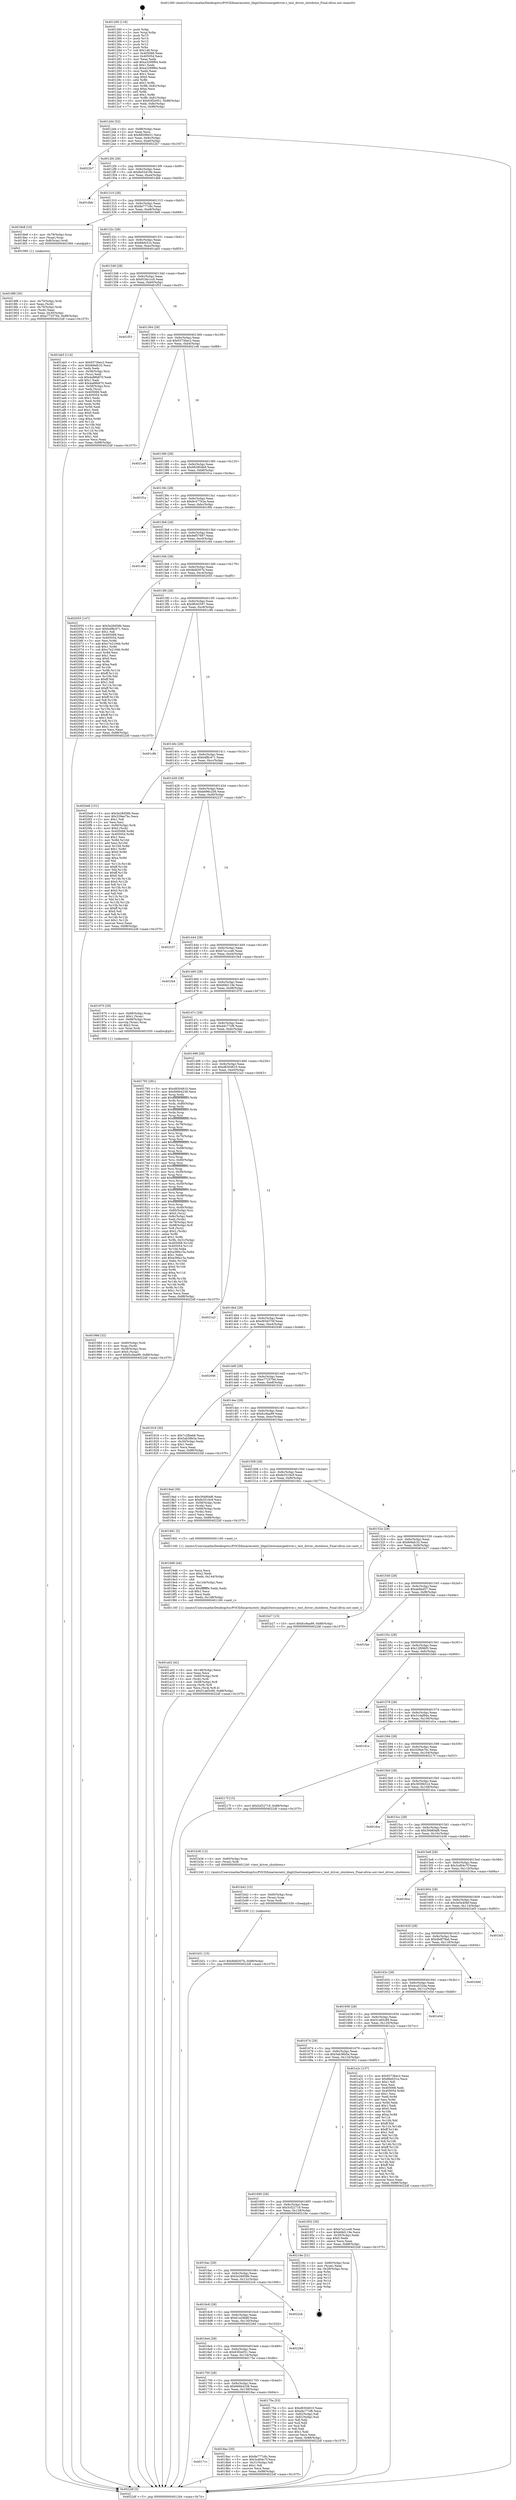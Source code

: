 digraph "0x401260" {
  label = "0x401260 (/mnt/c/Users/mathe/Desktop/tcc/POCII/binaries/extr_libgit2testsmergedriver.c_test_driver_shutdown_Final-ollvm.out::main(0))"
  labelloc = "t"
  node[shape=record]

  Entry [label="",width=0.3,height=0.3,shape=circle,fillcolor=black,style=filled]
  "0x4012d4" [label="{
     0x4012d4 [32]\l
     | [instrs]\l
     &nbsp;&nbsp;0x4012d4 \<+6\>: mov -0x88(%rbp),%eax\l
     &nbsp;&nbsp;0x4012da \<+2\>: mov %eax,%ecx\l
     &nbsp;&nbsp;0x4012dc \<+6\>: sub $0x88299d31,%ecx\l
     &nbsp;&nbsp;0x4012e2 \<+6\>: mov %eax,-0x9c(%rbp)\l
     &nbsp;&nbsp;0x4012e8 \<+6\>: mov %ecx,-0xa0(%rbp)\l
     &nbsp;&nbsp;0x4012ee \<+6\>: je 00000000004022b7 \<main+0x1057\>\l
  }"]
  "0x4022b7" [label="{
     0x4022b7\l
  }", style=dashed]
  "0x4012f4" [label="{
     0x4012f4 [28]\l
     | [instrs]\l
     &nbsp;&nbsp;0x4012f4 \<+5\>: jmp 00000000004012f9 \<main+0x99\>\l
     &nbsp;&nbsp;0x4012f9 \<+6\>: mov -0x9c(%rbp),%eax\l
     &nbsp;&nbsp;0x4012ff \<+5\>: sub $0x8e52d10b,%eax\l
     &nbsp;&nbsp;0x401304 \<+6\>: mov %eax,-0xa4(%rbp)\l
     &nbsp;&nbsp;0x40130a \<+6\>: je 0000000000401dbb \<main+0xb5b\>\l
  }"]
  Exit [label="",width=0.3,height=0.3,shape=circle,fillcolor=black,style=filled,peripheries=2]
  "0x401dbb" [label="{
     0x401dbb\l
  }", style=dashed]
  "0x401310" [label="{
     0x401310 [28]\l
     | [instrs]\l
     &nbsp;&nbsp;0x401310 \<+5\>: jmp 0000000000401315 \<main+0xb5\>\l
     &nbsp;&nbsp;0x401315 \<+6\>: mov -0x9c(%rbp),%eax\l
     &nbsp;&nbsp;0x40131b \<+5\>: sub $0x8e777c8c,%eax\l
     &nbsp;&nbsp;0x401320 \<+6\>: mov %eax,-0xa8(%rbp)\l
     &nbsp;&nbsp;0x401326 \<+6\>: je 00000000004018e8 \<main+0x688\>\l
  }"]
  "0x401b51" [label="{
     0x401b51 [15]\l
     | [instrs]\l
     &nbsp;&nbsp;0x401b51 \<+10\>: movl $0x9efd307b,-0x88(%rbp)\l
     &nbsp;&nbsp;0x401b5b \<+5\>: jmp 00000000004022df \<main+0x107f\>\l
  }"]
  "0x4018e8" [label="{
     0x4018e8 [16]\l
     | [instrs]\l
     &nbsp;&nbsp;0x4018e8 \<+4\>: mov -0x78(%rbp),%rax\l
     &nbsp;&nbsp;0x4018ec \<+3\>: mov (%rax),%rax\l
     &nbsp;&nbsp;0x4018ef \<+4\>: mov 0x8(%rax),%rdi\l
     &nbsp;&nbsp;0x4018f3 \<+5\>: call 0000000000401060 \<atoi@plt\>\l
     | [calls]\l
     &nbsp;&nbsp;0x401060 \{1\} (unknown)\l
  }"]
  "0x40132c" [label="{
     0x40132c [28]\l
     | [instrs]\l
     &nbsp;&nbsp;0x40132c \<+5\>: jmp 0000000000401331 \<main+0xd1\>\l
     &nbsp;&nbsp;0x401331 \<+6\>: mov -0x9c(%rbp),%eax\l
     &nbsp;&nbsp;0x401337 \<+5\>: sub $0x8fefc51e,%eax\l
     &nbsp;&nbsp;0x40133c \<+6\>: mov %eax,-0xac(%rbp)\l
     &nbsp;&nbsp;0x401342 \<+6\>: je 0000000000401ab5 \<main+0x855\>\l
  }"]
  "0x401b42" [label="{
     0x401b42 [15]\l
     | [instrs]\l
     &nbsp;&nbsp;0x401b42 \<+4\>: mov -0x60(%rbp),%rax\l
     &nbsp;&nbsp;0x401b46 \<+3\>: mov (%rax),%rax\l
     &nbsp;&nbsp;0x401b49 \<+3\>: mov %rax,%rdi\l
     &nbsp;&nbsp;0x401b4c \<+5\>: call 0000000000401030 \<free@plt\>\l
     | [calls]\l
     &nbsp;&nbsp;0x401030 \{1\} (unknown)\l
  }"]
  "0x401ab5" [label="{
     0x401ab5 [114]\l
     | [instrs]\l
     &nbsp;&nbsp;0x401ab5 \<+5\>: mov $0x9373bec2,%eax\l
     &nbsp;&nbsp;0x401aba \<+5\>: mov $0xfe9afc32,%ecx\l
     &nbsp;&nbsp;0x401abf \<+2\>: xor %edx,%edx\l
     &nbsp;&nbsp;0x401ac1 \<+4\>: mov -0x58(%rbp),%rsi\l
     &nbsp;&nbsp;0x401ac5 \<+2\>: mov (%rsi),%edi\l
     &nbsp;&nbsp;0x401ac7 \<+6\>: sub $0x4a88b870,%edi\l
     &nbsp;&nbsp;0x401acd \<+3\>: add $0x1,%edi\l
     &nbsp;&nbsp;0x401ad0 \<+6\>: add $0x4a88b870,%edi\l
     &nbsp;&nbsp;0x401ad6 \<+4\>: mov -0x58(%rbp),%rsi\l
     &nbsp;&nbsp;0x401ada \<+2\>: mov %edi,(%rsi)\l
     &nbsp;&nbsp;0x401adc \<+7\>: mov 0x405068,%edi\l
     &nbsp;&nbsp;0x401ae3 \<+8\>: mov 0x405054,%r8d\l
     &nbsp;&nbsp;0x401aeb \<+3\>: sub $0x1,%edx\l
     &nbsp;&nbsp;0x401aee \<+3\>: mov %edi,%r9d\l
     &nbsp;&nbsp;0x401af1 \<+3\>: add %edx,%r9d\l
     &nbsp;&nbsp;0x401af4 \<+4\>: imul %r9d,%edi\l
     &nbsp;&nbsp;0x401af8 \<+3\>: and $0x1,%edi\l
     &nbsp;&nbsp;0x401afb \<+3\>: cmp $0x0,%edi\l
     &nbsp;&nbsp;0x401afe \<+4\>: sete %r10b\l
     &nbsp;&nbsp;0x401b02 \<+4\>: cmp $0xa,%r8d\l
     &nbsp;&nbsp;0x401b06 \<+4\>: setl %r11b\l
     &nbsp;&nbsp;0x401b0a \<+3\>: mov %r10b,%bl\l
     &nbsp;&nbsp;0x401b0d \<+3\>: and %r11b,%bl\l
     &nbsp;&nbsp;0x401b10 \<+3\>: xor %r11b,%r10b\l
     &nbsp;&nbsp;0x401b13 \<+3\>: or %r10b,%bl\l
     &nbsp;&nbsp;0x401b16 \<+3\>: test $0x1,%bl\l
     &nbsp;&nbsp;0x401b19 \<+3\>: cmovne %ecx,%eax\l
     &nbsp;&nbsp;0x401b1c \<+6\>: mov %eax,-0x88(%rbp)\l
     &nbsp;&nbsp;0x401b22 \<+5\>: jmp 00000000004022df \<main+0x107f\>\l
  }"]
  "0x401348" [label="{
     0x401348 [28]\l
     | [instrs]\l
     &nbsp;&nbsp;0x401348 \<+5\>: jmp 000000000040134d \<main+0xed\>\l
     &nbsp;&nbsp;0x40134d \<+6\>: mov -0x9c(%rbp),%eax\l
     &nbsp;&nbsp;0x401353 \<+5\>: sub $0x91bb1cc0,%eax\l
     &nbsp;&nbsp;0x401358 \<+6\>: mov %eax,-0xb0(%rbp)\l
     &nbsp;&nbsp;0x40135e \<+6\>: je 0000000000401f53 \<main+0xcf3\>\l
  }"]
  "0x401a02" [label="{
     0x401a02 [42]\l
     | [instrs]\l
     &nbsp;&nbsp;0x401a02 \<+6\>: mov -0x148(%rbp),%ecx\l
     &nbsp;&nbsp;0x401a08 \<+3\>: imul %eax,%ecx\l
     &nbsp;&nbsp;0x401a0b \<+4\>: mov -0x60(%rbp),%rdi\l
     &nbsp;&nbsp;0x401a0f \<+3\>: mov (%rdi),%rdi\l
     &nbsp;&nbsp;0x401a12 \<+4\>: mov -0x58(%rbp),%r8\l
     &nbsp;&nbsp;0x401a16 \<+3\>: movslq (%r8),%r8\l
     &nbsp;&nbsp;0x401a19 \<+4\>: mov %ecx,(%rdi,%r8,4)\l
     &nbsp;&nbsp;0x401a1d \<+10\>: movl $0x51a65c89,-0x88(%rbp)\l
     &nbsp;&nbsp;0x401a27 \<+5\>: jmp 00000000004022df \<main+0x107f\>\l
  }"]
  "0x401f53" [label="{
     0x401f53\l
  }", style=dashed]
  "0x401364" [label="{
     0x401364 [28]\l
     | [instrs]\l
     &nbsp;&nbsp;0x401364 \<+5\>: jmp 0000000000401369 \<main+0x109\>\l
     &nbsp;&nbsp;0x401369 \<+6\>: mov -0x9c(%rbp),%eax\l
     &nbsp;&nbsp;0x40136f \<+5\>: sub $0x9373bec2,%eax\l
     &nbsp;&nbsp;0x401374 \<+6\>: mov %eax,-0xb4(%rbp)\l
     &nbsp;&nbsp;0x40137a \<+6\>: je 00000000004021e8 \<main+0xf88\>\l
  }"]
  "0x4019d6" [label="{
     0x4019d6 [44]\l
     | [instrs]\l
     &nbsp;&nbsp;0x4019d6 \<+2\>: xor %ecx,%ecx\l
     &nbsp;&nbsp;0x4019d8 \<+5\>: mov $0x2,%edx\l
     &nbsp;&nbsp;0x4019dd \<+6\>: mov %edx,-0x144(%rbp)\l
     &nbsp;&nbsp;0x4019e3 \<+1\>: cltd\l
     &nbsp;&nbsp;0x4019e4 \<+6\>: mov -0x144(%rbp),%esi\l
     &nbsp;&nbsp;0x4019ea \<+2\>: idiv %esi\l
     &nbsp;&nbsp;0x4019ec \<+6\>: imul $0xfffffffe,%edx,%edx\l
     &nbsp;&nbsp;0x4019f2 \<+3\>: sub $0x1,%ecx\l
     &nbsp;&nbsp;0x4019f5 \<+2\>: sub %ecx,%edx\l
     &nbsp;&nbsp;0x4019f7 \<+6\>: mov %edx,-0x148(%rbp)\l
     &nbsp;&nbsp;0x4019fd \<+5\>: call 0000000000401160 \<next_i\>\l
     | [calls]\l
     &nbsp;&nbsp;0x401160 \{1\} (/mnt/c/Users/mathe/Desktop/tcc/POCII/binaries/extr_libgit2testsmergedriver.c_test_driver_shutdown_Final-ollvm.out::next_i)\l
  }"]
  "0x4021e8" [label="{
     0x4021e8\l
  }", style=dashed]
  "0x401380" [label="{
     0x401380 [28]\l
     | [instrs]\l
     &nbsp;&nbsp;0x401380 \<+5\>: jmp 0000000000401385 \<main+0x125\>\l
     &nbsp;&nbsp;0x401385 \<+6\>: mov -0x9c(%rbp),%eax\l
     &nbsp;&nbsp;0x40138b \<+5\>: sub $0x962904b9,%eax\l
     &nbsp;&nbsp;0x401390 \<+6\>: mov %eax,-0xb8(%rbp)\l
     &nbsp;&nbsp;0x401396 \<+6\>: je 0000000000401f1a \<main+0xcba\>\l
  }"]
  "0x40198d" [label="{
     0x40198d [32]\l
     | [instrs]\l
     &nbsp;&nbsp;0x40198d \<+4\>: mov -0x60(%rbp),%rdi\l
     &nbsp;&nbsp;0x401991 \<+3\>: mov %rax,(%rdi)\l
     &nbsp;&nbsp;0x401994 \<+4\>: mov -0x58(%rbp),%rax\l
     &nbsp;&nbsp;0x401998 \<+6\>: movl $0x0,(%rax)\l
     &nbsp;&nbsp;0x40199e \<+10\>: movl $0xfcc9aa99,-0x88(%rbp)\l
     &nbsp;&nbsp;0x4019a8 \<+5\>: jmp 00000000004022df \<main+0x107f\>\l
  }"]
  "0x401f1a" [label="{
     0x401f1a\l
  }", style=dashed]
  "0x40139c" [label="{
     0x40139c [28]\l
     | [instrs]\l
     &nbsp;&nbsp;0x40139c \<+5\>: jmp 00000000004013a1 \<main+0x141\>\l
     &nbsp;&nbsp;0x4013a1 \<+6\>: mov -0x9c(%rbp),%eax\l
     &nbsp;&nbsp;0x4013a7 \<+5\>: sub $0x9c477b3a,%eax\l
     &nbsp;&nbsp;0x4013ac \<+6\>: mov %eax,-0xbc(%rbp)\l
     &nbsp;&nbsp;0x4013b2 \<+6\>: je 0000000000401f0b \<main+0xcab\>\l
  }"]
  "0x4018f8" [label="{
     0x4018f8 [30]\l
     | [instrs]\l
     &nbsp;&nbsp;0x4018f8 \<+4\>: mov -0x70(%rbp),%rdi\l
     &nbsp;&nbsp;0x4018fc \<+2\>: mov %eax,(%rdi)\l
     &nbsp;&nbsp;0x4018fe \<+4\>: mov -0x70(%rbp),%rdi\l
     &nbsp;&nbsp;0x401902 \<+2\>: mov (%rdi),%eax\l
     &nbsp;&nbsp;0x401904 \<+3\>: mov %eax,-0x30(%rbp)\l
     &nbsp;&nbsp;0x401907 \<+10\>: movl $0xe7725794,-0x88(%rbp)\l
     &nbsp;&nbsp;0x401911 \<+5\>: jmp 00000000004022df \<main+0x107f\>\l
  }"]
  "0x401f0b" [label="{
     0x401f0b\l
  }", style=dashed]
  "0x4013b8" [label="{
     0x4013b8 [28]\l
     | [instrs]\l
     &nbsp;&nbsp;0x4013b8 \<+5\>: jmp 00000000004013bd \<main+0x15d\>\l
     &nbsp;&nbsp;0x4013bd \<+6\>: mov -0x9c(%rbp),%eax\l
     &nbsp;&nbsp;0x4013c3 \<+5\>: sub $0x9ef57687,%eax\l
     &nbsp;&nbsp;0x4013c8 \<+6\>: mov %eax,-0xc0(%rbp)\l
     &nbsp;&nbsp;0x4013ce \<+6\>: je 0000000000401c6d \<main+0xa0d\>\l
  }"]
  "0x40171c" [label="{
     0x40171c\l
  }", style=dashed]
  "0x401c6d" [label="{
     0x401c6d\l
  }", style=dashed]
  "0x4013d4" [label="{
     0x4013d4 [28]\l
     | [instrs]\l
     &nbsp;&nbsp;0x4013d4 \<+5\>: jmp 00000000004013d9 \<main+0x179\>\l
     &nbsp;&nbsp;0x4013d9 \<+6\>: mov -0x9c(%rbp),%eax\l
     &nbsp;&nbsp;0x4013df \<+5\>: sub $0x9efd307b,%eax\l
     &nbsp;&nbsp;0x4013e4 \<+6\>: mov %eax,-0xc4(%rbp)\l
     &nbsp;&nbsp;0x4013ea \<+6\>: je 0000000000402055 \<main+0xdf5\>\l
  }"]
  "0x4018ac" [label="{
     0x4018ac [30]\l
     | [instrs]\l
     &nbsp;&nbsp;0x4018ac \<+5\>: mov $0x8e777c8c,%eax\l
     &nbsp;&nbsp;0x4018b1 \<+5\>: mov $0x3cd04c7f,%ecx\l
     &nbsp;&nbsp;0x4018b6 \<+3\>: mov -0x31(%rbp),%dl\l
     &nbsp;&nbsp;0x4018b9 \<+3\>: test $0x1,%dl\l
     &nbsp;&nbsp;0x4018bc \<+3\>: cmovne %ecx,%eax\l
     &nbsp;&nbsp;0x4018bf \<+6\>: mov %eax,-0x88(%rbp)\l
     &nbsp;&nbsp;0x4018c5 \<+5\>: jmp 00000000004022df \<main+0x107f\>\l
  }"]
  "0x402055" [label="{
     0x402055 [147]\l
     | [instrs]\l
     &nbsp;&nbsp;0x402055 \<+5\>: mov $0x5e28d58b,%eax\l
     &nbsp;&nbsp;0x40205a \<+5\>: mov $0xb4f8c471,%ecx\l
     &nbsp;&nbsp;0x40205f \<+2\>: mov $0x1,%dl\l
     &nbsp;&nbsp;0x402061 \<+7\>: mov 0x405068,%esi\l
     &nbsp;&nbsp;0x402068 \<+7\>: mov 0x405054,%edi\l
     &nbsp;&nbsp;0x40206f \<+3\>: mov %esi,%r8d\l
     &nbsp;&nbsp;0x402072 \<+7\>: add $0xc7e2194b,%r8d\l
     &nbsp;&nbsp;0x402079 \<+4\>: sub $0x1,%r8d\l
     &nbsp;&nbsp;0x40207d \<+7\>: sub $0xc7e2194b,%r8d\l
     &nbsp;&nbsp;0x402084 \<+4\>: imul %r8d,%esi\l
     &nbsp;&nbsp;0x402088 \<+3\>: and $0x1,%esi\l
     &nbsp;&nbsp;0x40208b \<+3\>: cmp $0x0,%esi\l
     &nbsp;&nbsp;0x40208e \<+4\>: sete %r9b\l
     &nbsp;&nbsp;0x402092 \<+3\>: cmp $0xa,%edi\l
     &nbsp;&nbsp;0x402095 \<+4\>: setl %r10b\l
     &nbsp;&nbsp;0x402099 \<+3\>: mov %r9b,%r11b\l
     &nbsp;&nbsp;0x40209c \<+4\>: xor $0xff,%r11b\l
     &nbsp;&nbsp;0x4020a0 \<+3\>: mov %r10b,%bl\l
     &nbsp;&nbsp;0x4020a3 \<+3\>: xor $0xff,%bl\l
     &nbsp;&nbsp;0x4020a6 \<+3\>: xor $0x1,%dl\l
     &nbsp;&nbsp;0x4020a9 \<+3\>: mov %r11b,%r14b\l
     &nbsp;&nbsp;0x4020ac \<+4\>: and $0xff,%r14b\l
     &nbsp;&nbsp;0x4020b0 \<+3\>: and %dl,%r9b\l
     &nbsp;&nbsp;0x4020b3 \<+3\>: mov %bl,%r15b\l
     &nbsp;&nbsp;0x4020b6 \<+4\>: and $0xff,%r15b\l
     &nbsp;&nbsp;0x4020ba \<+3\>: and %dl,%r10b\l
     &nbsp;&nbsp;0x4020bd \<+3\>: or %r9b,%r14b\l
     &nbsp;&nbsp;0x4020c0 \<+3\>: or %r10b,%r15b\l
     &nbsp;&nbsp;0x4020c3 \<+3\>: xor %r15b,%r14b\l
     &nbsp;&nbsp;0x4020c6 \<+3\>: or %bl,%r11b\l
     &nbsp;&nbsp;0x4020c9 \<+4\>: xor $0xff,%r11b\l
     &nbsp;&nbsp;0x4020cd \<+3\>: or $0x1,%dl\l
     &nbsp;&nbsp;0x4020d0 \<+3\>: and %dl,%r11b\l
     &nbsp;&nbsp;0x4020d3 \<+3\>: or %r11b,%r14b\l
     &nbsp;&nbsp;0x4020d6 \<+4\>: test $0x1,%r14b\l
     &nbsp;&nbsp;0x4020da \<+3\>: cmovne %ecx,%eax\l
     &nbsp;&nbsp;0x4020dd \<+6\>: mov %eax,-0x88(%rbp)\l
     &nbsp;&nbsp;0x4020e3 \<+5\>: jmp 00000000004022df \<main+0x107f\>\l
  }"]
  "0x4013f0" [label="{
     0x4013f0 [28]\l
     | [instrs]\l
     &nbsp;&nbsp;0x4013f0 \<+5\>: jmp 00000000004013f5 \<main+0x195\>\l
     &nbsp;&nbsp;0x4013f5 \<+6\>: mov -0x9c(%rbp),%eax\l
     &nbsp;&nbsp;0x4013fb \<+5\>: sub $0x9fc62597,%eax\l
     &nbsp;&nbsp;0x401400 \<+6\>: mov %eax,-0xc8(%rbp)\l
     &nbsp;&nbsp;0x401406 \<+6\>: je 0000000000401c8b \<main+0xa2b\>\l
  }"]
  "0x401260" [label="{
     0x401260 [116]\l
     | [instrs]\l
     &nbsp;&nbsp;0x401260 \<+1\>: push %rbp\l
     &nbsp;&nbsp;0x401261 \<+3\>: mov %rsp,%rbp\l
     &nbsp;&nbsp;0x401264 \<+2\>: push %r15\l
     &nbsp;&nbsp;0x401266 \<+2\>: push %r14\l
     &nbsp;&nbsp;0x401268 \<+2\>: push %r13\l
     &nbsp;&nbsp;0x40126a \<+2\>: push %r12\l
     &nbsp;&nbsp;0x40126c \<+1\>: push %rbx\l
     &nbsp;&nbsp;0x40126d \<+7\>: sub $0x148,%rsp\l
     &nbsp;&nbsp;0x401274 \<+7\>: mov 0x405068,%eax\l
     &nbsp;&nbsp;0x40127b \<+7\>: mov 0x405054,%ecx\l
     &nbsp;&nbsp;0x401282 \<+2\>: mov %eax,%edx\l
     &nbsp;&nbsp;0x401284 \<+6\>: add $0xa3299f64,%edx\l
     &nbsp;&nbsp;0x40128a \<+3\>: sub $0x1,%edx\l
     &nbsp;&nbsp;0x40128d \<+6\>: sub $0xa3299f64,%edx\l
     &nbsp;&nbsp;0x401293 \<+3\>: imul %edx,%eax\l
     &nbsp;&nbsp;0x401296 \<+3\>: and $0x1,%eax\l
     &nbsp;&nbsp;0x401299 \<+3\>: cmp $0x0,%eax\l
     &nbsp;&nbsp;0x40129c \<+4\>: sete %r8b\l
     &nbsp;&nbsp;0x4012a0 \<+4\>: and $0x1,%r8b\l
     &nbsp;&nbsp;0x4012a4 \<+7\>: mov %r8b,-0x82(%rbp)\l
     &nbsp;&nbsp;0x4012ab \<+3\>: cmp $0xa,%ecx\l
     &nbsp;&nbsp;0x4012ae \<+4\>: setl %r8b\l
     &nbsp;&nbsp;0x4012b2 \<+4\>: and $0x1,%r8b\l
     &nbsp;&nbsp;0x4012b6 \<+7\>: mov %r8b,-0x81(%rbp)\l
     &nbsp;&nbsp;0x4012bd \<+10\>: movl $0x63f2e051,-0x88(%rbp)\l
     &nbsp;&nbsp;0x4012c7 \<+6\>: mov %edi,-0x8c(%rbp)\l
     &nbsp;&nbsp;0x4012cd \<+7\>: mov %rsi,-0x98(%rbp)\l
  }"]
  "0x401c8b" [label="{
     0x401c8b\l
  }", style=dashed]
  "0x40140c" [label="{
     0x40140c [28]\l
     | [instrs]\l
     &nbsp;&nbsp;0x40140c \<+5\>: jmp 0000000000401411 \<main+0x1b1\>\l
     &nbsp;&nbsp;0x401411 \<+6\>: mov -0x9c(%rbp),%eax\l
     &nbsp;&nbsp;0x401417 \<+5\>: sub $0xb4f8c471,%eax\l
     &nbsp;&nbsp;0x40141c \<+6\>: mov %eax,-0xcc(%rbp)\l
     &nbsp;&nbsp;0x401422 \<+6\>: je 00000000004020e8 \<main+0xe88\>\l
  }"]
  "0x4022df" [label="{
     0x4022df [5]\l
     | [instrs]\l
     &nbsp;&nbsp;0x4022df \<+5\>: jmp 00000000004012d4 \<main+0x74\>\l
  }"]
  "0x4020e8" [label="{
     0x4020e8 [151]\l
     | [instrs]\l
     &nbsp;&nbsp;0x4020e8 \<+5\>: mov $0x5e28d58b,%eax\l
     &nbsp;&nbsp;0x4020ed \<+5\>: mov $0x329ee7bc,%ecx\l
     &nbsp;&nbsp;0x4020f2 \<+2\>: mov $0x1,%dl\l
     &nbsp;&nbsp;0x4020f4 \<+2\>: xor %esi,%esi\l
     &nbsp;&nbsp;0x4020f6 \<+4\>: mov -0x80(%rbp),%rdi\l
     &nbsp;&nbsp;0x4020fa \<+6\>: movl $0x0,(%rdi)\l
     &nbsp;&nbsp;0x402100 \<+8\>: mov 0x405068,%r8d\l
     &nbsp;&nbsp;0x402108 \<+8\>: mov 0x405054,%r9d\l
     &nbsp;&nbsp;0x402110 \<+3\>: sub $0x1,%esi\l
     &nbsp;&nbsp;0x402113 \<+3\>: mov %r8d,%r10d\l
     &nbsp;&nbsp;0x402116 \<+3\>: add %esi,%r10d\l
     &nbsp;&nbsp;0x402119 \<+4\>: imul %r10d,%r8d\l
     &nbsp;&nbsp;0x40211d \<+4\>: and $0x1,%r8d\l
     &nbsp;&nbsp;0x402121 \<+4\>: cmp $0x0,%r8d\l
     &nbsp;&nbsp;0x402125 \<+4\>: sete %r11b\l
     &nbsp;&nbsp;0x402129 \<+4\>: cmp $0xa,%r9d\l
     &nbsp;&nbsp;0x40212d \<+3\>: setl %bl\l
     &nbsp;&nbsp;0x402130 \<+3\>: mov %r11b,%r14b\l
     &nbsp;&nbsp;0x402133 \<+4\>: xor $0xff,%r14b\l
     &nbsp;&nbsp;0x402137 \<+3\>: mov %bl,%r15b\l
     &nbsp;&nbsp;0x40213a \<+4\>: xor $0xff,%r15b\l
     &nbsp;&nbsp;0x40213e \<+3\>: xor $0x0,%dl\l
     &nbsp;&nbsp;0x402141 \<+3\>: mov %r14b,%r12b\l
     &nbsp;&nbsp;0x402144 \<+4\>: and $0x0,%r12b\l
     &nbsp;&nbsp;0x402148 \<+3\>: and %dl,%r11b\l
     &nbsp;&nbsp;0x40214b \<+3\>: mov %r15b,%r13b\l
     &nbsp;&nbsp;0x40214e \<+4\>: and $0x0,%r13b\l
     &nbsp;&nbsp;0x402152 \<+2\>: and %dl,%bl\l
     &nbsp;&nbsp;0x402154 \<+3\>: or %r11b,%r12b\l
     &nbsp;&nbsp;0x402157 \<+3\>: or %bl,%r13b\l
     &nbsp;&nbsp;0x40215a \<+3\>: xor %r13b,%r12b\l
     &nbsp;&nbsp;0x40215d \<+3\>: or %r15b,%r14b\l
     &nbsp;&nbsp;0x402160 \<+4\>: xor $0xff,%r14b\l
     &nbsp;&nbsp;0x402164 \<+3\>: or $0x0,%dl\l
     &nbsp;&nbsp;0x402167 \<+3\>: and %dl,%r14b\l
     &nbsp;&nbsp;0x40216a \<+3\>: or %r14b,%r12b\l
     &nbsp;&nbsp;0x40216d \<+4\>: test $0x1,%r12b\l
     &nbsp;&nbsp;0x402171 \<+3\>: cmovne %ecx,%eax\l
     &nbsp;&nbsp;0x402174 \<+6\>: mov %eax,-0x88(%rbp)\l
     &nbsp;&nbsp;0x40217a \<+5\>: jmp 00000000004022df \<main+0x107f\>\l
  }"]
  "0x401428" [label="{
     0x401428 [28]\l
     | [instrs]\l
     &nbsp;&nbsp;0x401428 \<+5\>: jmp 000000000040142d \<main+0x1cd\>\l
     &nbsp;&nbsp;0x40142d \<+6\>: mov -0x9c(%rbp),%eax\l
     &nbsp;&nbsp;0x401433 \<+5\>: sub $0xb696c256,%eax\l
     &nbsp;&nbsp;0x401438 \<+6\>: mov %eax,-0xd0(%rbp)\l
     &nbsp;&nbsp;0x40143e \<+6\>: je 0000000000402237 \<main+0xfd7\>\l
  }"]
  "0x401700" [label="{
     0x401700 [28]\l
     | [instrs]\l
     &nbsp;&nbsp;0x401700 \<+5\>: jmp 0000000000401705 \<main+0x4a5\>\l
     &nbsp;&nbsp;0x401705 \<+6\>: mov -0x9c(%rbp),%eax\l
     &nbsp;&nbsp;0x40170b \<+5\>: sub $0x666b4238,%eax\l
     &nbsp;&nbsp;0x401710 \<+6\>: mov %eax,-0x138(%rbp)\l
     &nbsp;&nbsp;0x401716 \<+6\>: je 00000000004018ac \<main+0x64c\>\l
  }"]
  "0x402237" [label="{
     0x402237\l
  }", style=dashed]
  "0x401444" [label="{
     0x401444 [28]\l
     | [instrs]\l
     &nbsp;&nbsp;0x401444 \<+5\>: jmp 0000000000401449 \<main+0x1e9\>\l
     &nbsp;&nbsp;0x401449 \<+6\>: mov -0x9c(%rbp),%eax\l
     &nbsp;&nbsp;0x40144f \<+5\>: sub $0xb7a1cce6,%eax\l
     &nbsp;&nbsp;0x401454 \<+6\>: mov %eax,-0xd4(%rbp)\l
     &nbsp;&nbsp;0x40145a \<+6\>: je 0000000000401f44 \<main+0xce4\>\l
  }"]
  "0x40175e" [label="{
     0x40175e [53]\l
     | [instrs]\l
     &nbsp;&nbsp;0x40175e \<+5\>: mov $0xd8304810,%eax\l
     &nbsp;&nbsp;0x401763 \<+5\>: mov $0xd4c77cf6,%ecx\l
     &nbsp;&nbsp;0x401768 \<+6\>: mov -0x82(%rbp),%dl\l
     &nbsp;&nbsp;0x40176e \<+7\>: mov -0x81(%rbp),%sil\l
     &nbsp;&nbsp;0x401775 \<+3\>: mov %dl,%dil\l
     &nbsp;&nbsp;0x401778 \<+3\>: and %sil,%dil\l
     &nbsp;&nbsp;0x40177b \<+3\>: xor %sil,%dl\l
     &nbsp;&nbsp;0x40177e \<+3\>: or %dl,%dil\l
     &nbsp;&nbsp;0x401781 \<+4\>: test $0x1,%dil\l
     &nbsp;&nbsp;0x401785 \<+3\>: cmovne %ecx,%eax\l
     &nbsp;&nbsp;0x401788 \<+6\>: mov %eax,-0x88(%rbp)\l
     &nbsp;&nbsp;0x40178e \<+5\>: jmp 00000000004022df \<main+0x107f\>\l
  }"]
  "0x401f44" [label="{
     0x401f44\l
  }", style=dashed]
  "0x401460" [label="{
     0x401460 [28]\l
     | [instrs]\l
     &nbsp;&nbsp;0x401460 \<+5\>: jmp 0000000000401465 \<main+0x205\>\l
     &nbsp;&nbsp;0x401465 \<+6\>: mov -0x9c(%rbp),%eax\l
     &nbsp;&nbsp;0x40146b \<+5\>: sub $0xbfdd119e,%eax\l
     &nbsp;&nbsp;0x401470 \<+6\>: mov %eax,-0xd8(%rbp)\l
     &nbsp;&nbsp;0x401476 \<+6\>: je 0000000000401970 \<main+0x710\>\l
  }"]
  "0x4016e4" [label="{
     0x4016e4 [28]\l
     | [instrs]\l
     &nbsp;&nbsp;0x4016e4 \<+5\>: jmp 00000000004016e9 \<main+0x489\>\l
     &nbsp;&nbsp;0x4016e9 \<+6\>: mov -0x9c(%rbp),%eax\l
     &nbsp;&nbsp;0x4016ef \<+5\>: sub $0x63f2e051,%eax\l
     &nbsp;&nbsp;0x4016f4 \<+6\>: mov %eax,-0x134(%rbp)\l
     &nbsp;&nbsp;0x4016fa \<+6\>: je 000000000040175e \<main+0x4fe\>\l
  }"]
  "0x401970" [label="{
     0x401970 [29]\l
     | [instrs]\l
     &nbsp;&nbsp;0x401970 \<+4\>: mov -0x68(%rbp),%rax\l
     &nbsp;&nbsp;0x401974 \<+6\>: movl $0x1,(%rax)\l
     &nbsp;&nbsp;0x40197a \<+4\>: mov -0x68(%rbp),%rax\l
     &nbsp;&nbsp;0x40197e \<+3\>: movslq (%rax),%rax\l
     &nbsp;&nbsp;0x401981 \<+4\>: shl $0x2,%rax\l
     &nbsp;&nbsp;0x401985 \<+3\>: mov %rax,%rdi\l
     &nbsp;&nbsp;0x401988 \<+5\>: call 0000000000401050 \<malloc@plt\>\l
     | [calls]\l
     &nbsp;&nbsp;0x401050 \{1\} (unknown)\l
  }"]
  "0x40147c" [label="{
     0x40147c [28]\l
     | [instrs]\l
     &nbsp;&nbsp;0x40147c \<+5\>: jmp 0000000000401481 \<main+0x221\>\l
     &nbsp;&nbsp;0x401481 \<+6\>: mov -0x9c(%rbp),%eax\l
     &nbsp;&nbsp;0x401487 \<+5\>: sub $0xd4c77cf6,%eax\l
     &nbsp;&nbsp;0x40148c \<+6\>: mov %eax,-0xdc(%rbp)\l
     &nbsp;&nbsp;0x401492 \<+6\>: je 0000000000401793 \<main+0x533\>\l
  }"]
  "0x40228d" [label="{
     0x40228d\l
  }", style=dashed]
  "0x401793" [label="{
     0x401793 [281]\l
     | [instrs]\l
     &nbsp;&nbsp;0x401793 \<+5\>: mov $0xd8304810,%eax\l
     &nbsp;&nbsp;0x401798 \<+5\>: mov $0x666b4238,%ecx\l
     &nbsp;&nbsp;0x40179d \<+3\>: mov %rsp,%rdx\l
     &nbsp;&nbsp;0x4017a0 \<+4\>: add $0xfffffffffffffff0,%rdx\l
     &nbsp;&nbsp;0x4017a4 \<+3\>: mov %rdx,%rsp\l
     &nbsp;&nbsp;0x4017a7 \<+4\>: mov %rdx,-0x80(%rbp)\l
     &nbsp;&nbsp;0x4017ab \<+3\>: mov %rsp,%rdx\l
     &nbsp;&nbsp;0x4017ae \<+4\>: add $0xfffffffffffffff0,%rdx\l
     &nbsp;&nbsp;0x4017b2 \<+3\>: mov %rdx,%rsp\l
     &nbsp;&nbsp;0x4017b5 \<+3\>: mov %rsp,%rsi\l
     &nbsp;&nbsp;0x4017b8 \<+4\>: add $0xfffffffffffffff0,%rsi\l
     &nbsp;&nbsp;0x4017bc \<+3\>: mov %rsi,%rsp\l
     &nbsp;&nbsp;0x4017bf \<+4\>: mov %rsi,-0x78(%rbp)\l
     &nbsp;&nbsp;0x4017c3 \<+3\>: mov %rsp,%rsi\l
     &nbsp;&nbsp;0x4017c6 \<+4\>: add $0xfffffffffffffff0,%rsi\l
     &nbsp;&nbsp;0x4017ca \<+3\>: mov %rsi,%rsp\l
     &nbsp;&nbsp;0x4017cd \<+4\>: mov %rsi,-0x70(%rbp)\l
     &nbsp;&nbsp;0x4017d1 \<+3\>: mov %rsp,%rsi\l
     &nbsp;&nbsp;0x4017d4 \<+4\>: add $0xfffffffffffffff0,%rsi\l
     &nbsp;&nbsp;0x4017d8 \<+3\>: mov %rsi,%rsp\l
     &nbsp;&nbsp;0x4017db \<+4\>: mov %rsi,-0x68(%rbp)\l
     &nbsp;&nbsp;0x4017df \<+3\>: mov %rsp,%rsi\l
     &nbsp;&nbsp;0x4017e2 \<+4\>: add $0xfffffffffffffff0,%rsi\l
     &nbsp;&nbsp;0x4017e6 \<+3\>: mov %rsi,%rsp\l
     &nbsp;&nbsp;0x4017e9 \<+4\>: mov %rsi,-0x60(%rbp)\l
     &nbsp;&nbsp;0x4017ed \<+3\>: mov %rsp,%rsi\l
     &nbsp;&nbsp;0x4017f0 \<+4\>: add $0xfffffffffffffff0,%rsi\l
     &nbsp;&nbsp;0x4017f4 \<+3\>: mov %rsi,%rsp\l
     &nbsp;&nbsp;0x4017f7 \<+4\>: mov %rsi,-0x58(%rbp)\l
     &nbsp;&nbsp;0x4017fb \<+3\>: mov %rsp,%rsi\l
     &nbsp;&nbsp;0x4017fe \<+4\>: add $0xfffffffffffffff0,%rsi\l
     &nbsp;&nbsp;0x401802 \<+3\>: mov %rsi,%rsp\l
     &nbsp;&nbsp;0x401805 \<+4\>: mov %rsi,-0x50(%rbp)\l
     &nbsp;&nbsp;0x401809 \<+3\>: mov %rsp,%rsi\l
     &nbsp;&nbsp;0x40180c \<+4\>: add $0xfffffffffffffff0,%rsi\l
     &nbsp;&nbsp;0x401810 \<+3\>: mov %rsi,%rsp\l
     &nbsp;&nbsp;0x401813 \<+4\>: mov %rsi,-0x48(%rbp)\l
     &nbsp;&nbsp;0x401817 \<+3\>: mov %rsp,%rsi\l
     &nbsp;&nbsp;0x40181a \<+4\>: add $0xfffffffffffffff0,%rsi\l
     &nbsp;&nbsp;0x40181e \<+3\>: mov %rsi,%rsp\l
     &nbsp;&nbsp;0x401821 \<+4\>: mov %rsi,-0x40(%rbp)\l
     &nbsp;&nbsp;0x401825 \<+4\>: mov -0x80(%rbp),%rsi\l
     &nbsp;&nbsp;0x401829 \<+6\>: movl $0x0,(%rsi)\l
     &nbsp;&nbsp;0x40182f \<+6\>: mov -0x8c(%rbp),%edi\l
     &nbsp;&nbsp;0x401835 \<+2\>: mov %edi,(%rdx)\l
     &nbsp;&nbsp;0x401837 \<+4\>: mov -0x78(%rbp),%rsi\l
     &nbsp;&nbsp;0x40183b \<+7\>: mov -0x98(%rbp),%r8\l
     &nbsp;&nbsp;0x401842 \<+3\>: mov %r8,(%rsi)\l
     &nbsp;&nbsp;0x401845 \<+3\>: cmpl $0x2,(%rdx)\l
     &nbsp;&nbsp;0x401848 \<+4\>: setne %r9b\l
     &nbsp;&nbsp;0x40184c \<+4\>: and $0x1,%r9b\l
     &nbsp;&nbsp;0x401850 \<+4\>: mov %r9b,-0x31(%rbp)\l
     &nbsp;&nbsp;0x401854 \<+8\>: mov 0x405068,%r10d\l
     &nbsp;&nbsp;0x40185c \<+8\>: mov 0x405054,%r11d\l
     &nbsp;&nbsp;0x401864 \<+3\>: mov %r10d,%ebx\l
     &nbsp;&nbsp;0x401867 \<+6\>: sub $0xa36fa15a,%ebx\l
     &nbsp;&nbsp;0x40186d \<+3\>: sub $0x1,%ebx\l
     &nbsp;&nbsp;0x401870 \<+6\>: add $0xa36fa15a,%ebx\l
     &nbsp;&nbsp;0x401876 \<+4\>: imul %ebx,%r10d\l
     &nbsp;&nbsp;0x40187a \<+4\>: and $0x1,%r10d\l
     &nbsp;&nbsp;0x40187e \<+4\>: cmp $0x0,%r10d\l
     &nbsp;&nbsp;0x401882 \<+4\>: sete %r9b\l
     &nbsp;&nbsp;0x401886 \<+4\>: cmp $0xa,%r11d\l
     &nbsp;&nbsp;0x40188a \<+4\>: setl %r14b\l
     &nbsp;&nbsp;0x40188e \<+3\>: mov %r9b,%r15b\l
     &nbsp;&nbsp;0x401891 \<+3\>: and %r14b,%r15b\l
     &nbsp;&nbsp;0x401894 \<+3\>: xor %r14b,%r9b\l
     &nbsp;&nbsp;0x401897 \<+3\>: or %r9b,%r15b\l
     &nbsp;&nbsp;0x40189a \<+4\>: test $0x1,%r15b\l
     &nbsp;&nbsp;0x40189e \<+3\>: cmovne %ecx,%eax\l
     &nbsp;&nbsp;0x4018a1 \<+6\>: mov %eax,-0x88(%rbp)\l
     &nbsp;&nbsp;0x4018a7 \<+5\>: jmp 00000000004022df \<main+0x107f\>\l
  }"]
  "0x401498" [label="{
     0x401498 [28]\l
     | [instrs]\l
     &nbsp;&nbsp;0x401498 \<+5\>: jmp 000000000040149d \<main+0x23d\>\l
     &nbsp;&nbsp;0x40149d \<+6\>: mov -0x9c(%rbp),%eax\l
     &nbsp;&nbsp;0x4014a3 \<+5\>: sub $0xd8304810,%eax\l
     &nbsp;&nbsp;0x4014a8 \<+6\>: mov %eax,-0xe0(%rbp)\l
     &nbsp;&nbsp;0x4014ae \<+6\>: je 00000000004021a3 \<main+0xf43\>\l
  }"]
  "0x4016c8" [label="{
     0x4016c8 [28]\l
     | [instrs]\l
     &nbsp;&nbsp;0x4016c8 \<+5\>: jmp 00000000004016cd \<main+0x46d\>\l
     &nbsp;&nbsp;0x4016cd \<+6\>: mov -0x9c(%rbp),%eax\l
     &nbsp;&nbsp;0x4016d3 \<+5\>: sub $0x61a26b8f,%eax\l
     &nbsp;&nbsp;0x4016d8 \<+6\>: mov %eax,-0x130(%rbp)\l
     &nbsp;&nbsp;0x4016de \<+6\>: je 000000000040228d \<main+0x102d\>\l
  }"]
  "0x4021a3" [label="{
     0x4021a3\l
  }", style=dashed]
  "0x4014b4" [label="{
     0x4014b4 [28]\l
     | [instrs]\l
     &nbsp;&nbsp;0x4014b4 \<+5\>: jmp 00000000004014b9 \<main+0x259\>\l
     &nbsp;&nbsp;0x4014b9 \<+6\>: mov -0x9c(%rbp),%eax\l
     &nbsp;&nbsp;0x4014bf \<+5\>: sub $0xd93d370f,%eax\l
     &nbsp;&nbsp;0x4014c4 \<+6\>: mov %eax,-0xe4(%rbp)\l
     &nbsp;&nbsp;0x4014ca \<+6\>: je 0000000000402046 \<main+0xde6\>\l
  }"]
  "0x4022cb" [label="{
     0x4022cb\l
  }", style=dashed]
  "0x402046" [label="{
     0x402046\l
  }", style=dashed]
  "0x4014d0" [label="{
     0x4014d0 [28]\l
     | [instrs]\l
     &nbsp;&nbsp;0x4014d0 \<+5\>: jmp 00000000004014d5 \<main+0x275\>\l
     &nbsp;&nbsp;0x4014d5 \<+6\>: mov -0x9c(%rbp),%eax\l
     &nbsp;&nbsp;0x4014db \<+5\>: sub $0xe7725794,%eax\l
     &nbsp;&nbsp;0x4014e0 \<+6\>: mov %eax,-0xe8(%rbp)\l
     &nbsp;&nbsp;0x4014e6 \<+6\>: je 0000000000401916 \<main+0x6b6\>\l
  }"]
  "0x4016ac" [label="{
     0x4016ac [28]\l
     | [instrs]\l
     &nbsp;&nbsp;0x4016ac \<+5\>: jmp 00000000004016b1 \<main+0x451\>\l
     &nbsp;&nbsp;0x4016b1 \<+6\>: mov -0x9c(%rbp),%eax\l
     &nbsp;&nbsp;0x4016b7 \<+5\>: sub $0x5e28d58b,%eax\l
     &nbsp;&nbsp;0x4016bc \<+6\>: mov %eax,-0x12c(%rbp)\l
     &nbsp;&nbsp;0x4016c2 \<+6\>: je 00000000004022cb \<main+0x106b\>\l
  }"]
  "0x401916" [label="{
     0x401916 [30]\l
     | [instrs]\l
     &nbsp;&nbsp;0x401916 \<+5\>: mov $0x7c2fbeb6,%eax\l
     &nbsp;&nbsp;0x40191b \<+5\>: mov $0x5ab38b5a,%ecx\l
     &nbsp;&nbsp;0x401920 \<+3\>: mov -0x30(%rbp),%edx\l
     &nbsp;&nbsp;0x401923 \<+3\>: cmp $0x1,%edx\l
     &nbsp;&nbsp;0x401926 \<+3\>: cmovl %ecx,%eax\l
     &nbsp;&nbsp;0x401929 \<+6\>: mov %eax,-0x88(%rbp)\l
     &nbsp;&nbsp;0x40192f \<+5\>: jmp 00000000004022df \<main+0x107f\>\l
  }"]
  "0x4014ec" [label="{
     0x4014ec [28]\l
     | [instrs]\l
     &nbsp;&nbsp;0x4014ec \<+5\>: jmp 00000000004014f1 \<main+0x291\>\l
     &nbsp;&nbsp;0x4014f1 \<+6\>: mov -0x9c(%rbp),%eax\l
     &nbsp;&nbsp;0x4014f7 \<+5\>: sub $0xfcc9aa99,%eax\l
     &nbsp;&nbsp;0x4014fc \<+6\>: mov %eax,-0xec(%rbp)\l
     &nbsp;&nbsp;0x401502 \<+6\>: je 00000000004019ad \<main+0x74d\>\l
  }"]
  "0x40218e" [label="{
     0x40218e [21]\l
     | [instrs]\l
     &nbsp;&nbsp;0x40218e \<+4\>: mov -0x80(%rbp),%rax\l
     &nbsp;&nbsp;0x402192 \<+2\>: mov (%rax),%eax\l
     &nbsp;&nbsp;0x402194 \<+4\>: lea -0x28(%rbp),%rsp\l
     &nbsp;&nbsp;0x402198 \<+1\>: pop %rbx\l
     &nbsp;&nbsp;0x402199 \<+2\>: pop %r12\l
     &nbsp;&nbsp;0x40219b \<+2\>: pop %r13\l
     &nbsp;&nbsp;0x40219d \<+2\>: pop %r14\l
     &nbsp;&nbsp;0x40219f \<+2\>: pop %r15\l
     &nbsp;&nbsp;0x4021a1 \<+1\>: pop %rbp\l
     &nbsp;&nbsp;0x4021a2 \<+1\>: ret\l
  }"]
  "0x4019ad" [label="{
     0x4019ad [36]\l
     | [instrs]\l
     &nbsp;&nbsp;0x4019ad \<+5\>: mov $0x39480af6,%eax\l
     &nbsp;&nbsp;0x4019b2 \<+5\>: mov $0xfe3519c9,%ecx\l
     &nbsp;&nbsp;0x4019b7 \<+4\>: mov -0x58(%rbp),%rdx\l
     &nbsp;&nbsp;0x4019bb \<+2\>: mov (%rdx),%esi\l
     &nbsp;&nbsp;0x4019bd \<+4\>: mov -0x68(%rbp),%rdx\l
     &nbsp;&nbsp;0x4019c1 \<+2\>: cmp (%rdx),%esi\l
     &nbsp;&nbsp;0x4019c3 \<+3\>: cmovl %ecx,%eax\l
     &nbsp;&nbsp;0x4019c6 \<+6\>: mov %eax,-0x88(%rbp)\l
     &nbsp;&nbsp;0x4019cc \<+5\>: jmp 00000000004022df \<main+0x107f\>\l
  }"]
  "0x401508" [label="{
     0x401508 [28]\l
     | [instrs]\l
     &nbsp;&nbsp;0x401508 \<+5\>: jmp 000000000040150d \<main+0x2ad\>\l
     &nbsp;&nbsp;0x40150d \<+6\>: mov -0x9c(%rbp),%eax\l
     &nbsp;&nbsp;0x401513 \<+5\>: sub $0xfe3519c9,%eax\l
     &nbsp;&nbsp;0x401518 \<+6\>: mov %eax,-0xf0(%rbp)\l
     &nbsp;&nbsp;0x40151e \<+6\>: je 00000000004019d1 \<main+0x771\>\l
  }"]
  "0x401690" [label="{
     0x401690 [28]\l
     | [instrs]\l
     &nbsp;&nbsp;0x401690 \<+5\>: jmp 0000000000401695 \<main+0x435\>\l
     &nbsp;&nbsp;0x401695 \<+6\>: mov -0x9c(%rbp),%eax\l
     &nbsp;&nbsp;0x40169b \<+5\>: sub $0x5cf22719,%eax\l
     &nbsp;&nbsp;0x4016a0 \<+6\>: mov %eax,-0x128(%rbp)\l
     &nbsp;&nbsp;0x4016a6 \<+6\>: je 000000000040218e \<main+0xf2e\>\l
  }"]
  "0x4019d1" [label="{
     0x4019d1 [5]\l
     | [instrs]\l
     &nbsp;&nbsp;0x4019d1 \<+5\>: call 0000000000401160 \<next_i\>\l
     | [calls]\l
     &nbsp;&nbsp;0x401160 \{1\} (/mnt/c/Users/mathe/Desktop/tcc/POCII/binaries/extr_libgit2testsmergedriver.c_test_driver_shutdown_Final-ollvm.out::next_i)\l
  }"]
  "0x401524" [label="{
     0x401524 [28]\l
     | [instrs]\l
     &nbsp;&nbsp;0x401524 \<+5\>: jmp 0000000000401529 \<main+0x2c9\>\l
     &nbsp;&nbsp;0x401529 \<+6\>: mov -0x9c(%rbp),%eax\l
     &nbsp;&nbsp;0x40152f \<+5\>: sub $0xfe9afc32,%eax\l
     &nbsp;&nbsp;0x401534 \<+6\>: mov %eax,-0xf4(%rbp)\l
     &nbsp;&nbsp;0x40153a \<+6\>: je 0000000000401b27 \<main+0x8c7\>\l
  }"]
  "0x401952" [label="{
     0x401952 [30]\l
     | [instrs]\l
     &nbsp;&nbsp;0x401952 \<+5\>: mov $0xb7a1cce6,%eax\l
     &nbsp;&nbsp;0x401957 \<+5\>: mov $0xbfdd119e,%ecx\l
     &nbsp;&nbsp;0x40195c \<+3\>: mov -0x30(%rbp),%edx\l
     &nbsp;&nbsp;0x40195f \<+3\>: cmp $0x0,%edx\l
     &nbsp;&nbsp;0x401962 \<+3\>: cmove %ecx,%eax\l
     &nbsp;&nbsp;0x401965 \<+6\>: mov %eax,-0x88(%rbp)\l
     &nbsp;&nbsp;0x40196b \<+5\>: jmp 00000000004022df \<main+0x107f\>\l
  }"]
  "0x401b27" [label="{
     0x401b27 [15]\l
     | [instrs]\l
     &nbsp;&nbsp;0x401b27 \<+10\>: movl $0xfcc9aa99,-0x88(%rbp)\l
     &nbsp;&nbsp;0x401b31 \<+5\>: jmp 00000000004022df \<main+0x107f\>\l
  }"]
  "0x401540" [label="{
     0x401540 [28]\l
     | [instrs]\l
     &nbsp;&nbsp;0x401540 \<+5\>: jmp 0000000000401545 \<main+0x2e5\>\l
     &nbsp;&nbsp;0x401545 \<+6\>: mov -0x9c(%rbp),%eax\l
     &nbsp;&nbsp;0x40154b \<+5\>: sub $0xab8ed57,%eax\l
     &nbsp;&nbsp;0x401550 \<+6\>: mov %eax,-0xf8(%rbp)\l
     &nbsp;&nbsp;0x401556 \<+6\>: je 0000000000401fae \<main+0xd4e\>\l
  }"]
  "0x401674" [label="{
     0x401674 [28]\l
     | [instrs]\l
     &nbsp;&nbsp;0x401674 \<+5\>: jmp 0000000000401679 \<main+0x419\>\l
     &nbsp;&nbsp;0x401679 \<+6\>: mov -0x9c(%rbp),%eax\l
     &nbsp;&nbsp;0x40167f \<+5\>: sub $0x5ab38b5a,%eax\l
     &nbsp;&nbsp;0x401684 \<+6\>: mov %eax,-0x124(%rbp)\l
     &nbsp;&nbsp;0x40168a \<+6\>: je 0000000000401952 \<main+0x6f2\>\l
  }"]
  "0x401fae" [label="{
     0x401fae\l
  }", style=dashed]
  "0x40155c" [label="{
     0x40155c [28]\l
     | [instrs]\l
     &nbsp;&nbsp;0x40155c \<+5\>: jmp 0000000000401561 \<main+0x301\>\l
     &nbsp;&nbsp;0x401561 \<+6\>: mov -0x9c(%rbp),%eax\l
     &nbsp;&nbsp;0x401567 \<+5\>: sub $0x12f096f3,%eax\l
     &nbsp;&nbsp;0x40156c \<+6\>: mov %eax,-0xfc(%rbp)\l
     &nbsp;&nbsp;0x401572 \<+6\>: je 0000000000401b60 \<main+0x900\>\l
  }"]
  "0x401a2c" [label="{
     0x401a2c [137]\l
     | [instrs]\l
     &nbsp;&nbsp;0x401a2c \<+5\>: mov $0x9373bec2,%eax\l
     &nbsp;&nbsp;0x401a31 \<+5\>: mov $0x8fefc51e,%ecx\l
     &nbsp;&nbsp;0x401a36 \<+2\>: mov $0x1,%dl\l
     &nbsp;&nbsp;0x401a38 \<+2\>: xor %esi,%esi\l
     &nbsp;&nbsp;0x401a3a \<+7\>: mov 0x405068,%edi\l
     &nbsp;&nbsp;0x401a41 \<+8\>: mov 0x405054,%r8d\l
     &nbsp;&nbsp;0x401a49 \<+3\>: sub $0x1,%esi\l
     &nbsp;&nbsp;0x401a4c \<+3\>: mov %edi,%r9d\l
     &nbsp;&nbsp;0x401a4f \<+3\>: add %esi,%r9d\l
     &nbsp;&nbsp;0x401a52 \<+4\>: imul %r9d,%edi\l
     &nbsp;&nbsp;0x401a56 \<+3\>: and $0x1,%edi\l
     &nbsp;&nbsp;0x401a59 \<+3\>: cmp $0x0,%edi\l
     &nbsp;&nbsp;0x401a5c \<+4\>: sete %r10b\l
     &nbsp;&nbsp;0x401a60 \<+4\>: cmp $0xa,%r8d\l
     &nbsp;&nbsp;0x401a64 \<+4\>: setl %r11b\l
     &nbsp;&nbsp;0x401a68 \<+3\>: mov %r10b,%bl\l
     &nbsp;&nbsp;0x401a6b \<+3\>: xor $0xff,%bl\l
     &nbsp;&nbsp;0x401a6e \<+3\>: mov %r11b,%r14b\l
     &nbsp;&nbsp;0x401a71 \<+4\>: xor $0xff,%r14b\l
     &nbsp;&nbsp;0x401a75 \<+3\>: xor $0x1,%dl\l
     &nbsp;&nbsp;0x401a78 \<+3\>: mov %bl,%r15b\l
     &nbsp;&nbsp;0x401a7b \<+4\>: and $0xff,%r15b\l
     &nbsp;&nbsp;0x401a7f \<+3\>: and %dl,%r10b\l
     &nbsp;&nbsp;0x401a82 \<+3\>: mov %r14b,%r12b\l
     &nbsp;&nbsp;0x401a85 \<+4\>: and $0xff,%r12b\l
     &nbsp;&nbsp;0x401a89 \<+3\>: and %dl,%r11b\l
     &nbsp;&nbsp;0x401a8c \<+3\>: or %r10b,%r15b\l
     &nbsp;&nbsp;0x401a8f \<+3\>: or %r11b,%r12b\l
     &nbsp;&nbsp;0x401a92 \<+3\>: xor %r12b,%r15b\l
     &nbsp;&nbsp;0x401a95 \<+3\>: or %r14b,%bl\l
     &nbsp;&nbsp;0x401a98 \<+3\>: xor $0xff,%bl\l
     &nbsp;&nbsp;0x401a9b \<+3\>: or $0x1,%dl\l
     &nbsp;&nbsp;0x401a9e \<+2\>: and %dl,%bl\l
     &nbsp;&nbsp;0x401aa0 \<+3\>: or %bl,%r15b\l
     &nbsp;&nbsp;0x401aa3 \<+4\>: test $0x1,%r15b\l
     &nbsp;&nbsp;0x401aa7 \<+3\>: cmovne %ecx,%eax\l
     &nbsp;&nbsp;0x401aaa \<+6\>: mov %eax,-0x88(%rbp)\l
     &nbsp;&nbsp;0x401ab0 \<+5\>: jmp 00000000004022df \<main+0x107f\>\l
  }"]
  "0x401b60" [label="{
     0x401b60\l
  }", style=dashed]
  "0x401578" [label="{
     0x401578 [28]\l
     | [instrs]\l
     &nbsp;&nbsp;0x401578 \<+5\>: jmp 000000000040157d \<main+0x31d\>\l
     &nbsp;&nbsp;0x40157d \<+6\>: mov -0x9c(%rbp),%eax\l
     &nbsp;&nbsp;0x401583 \<+5\>: sub $0x31daf94e,%eax\l
     &nbsp;&nbsp;0x401588 \<+6\>: mov %eax,-0x100(%rbp)\l
     &nbsp;&nbsp;0x40158e \<+6\>: je 0000000000401d1e \<main+0xabe\>\l
  }"]
  "0x401658" [label="{
     0x401658 [28]\l
     | [instrs]\l
     &nbsp;&nbsp;0x401658 \<+5\>: jmp 000000000040165d \<main+0x3fd\>\l
     &nbsp;&nbsp;0x40165d \<+6\>: mov -0x9c(%rbp),%eax\l
     &nbsp;&nbsp;0x401663 \<+5\>: sub $0x51a65c89,%eax\l
     &nbsp;&nbsp;0x401668 \<+6\>: mov %eax,-0x120(%rbp)\l
     &nbsp;&nbsp;0x40166e \<+6\>: je 0000000000401a2c \<main+0x7cc\>\l
  }"]
  "0x401d1e" [label="{
     0x401d1e\l
  }", style=dashed]
  "0x401594" [label="{
     0x401594 [28]\l
     | [instrs]\l
     &nbsp;&nbsp;0x401594 \<+5\>: jmp 0000000000401599 \<main+0x339\>\l
     &nbsp;&nbsp;0x401599 \<+6\>: mov -0x9c(%rbp),%eax\l
     &nbsp;&nbsp;0x40159f \<+5\>: sub $0x329ee7bc,%eax\l
     &nbsp;&nbsp;0x4015a4 \<+6\>: mov %eax,-0x104(%rbp)\l
     &nbsp;&nbsp;0x4015aa \<+6\>: je 000000000040217f \<main+0xf1f\>\l
  }"]
  "0x401e5d" [label="{
     0x401e5d\l
  }", style=dashed]
  "0x40217f" [label="{
     0x40217f [15]\l
     | [instrs]\l
     &nbsp;&nbsp;0x40217f \<+10\>: movl $0x5cf22719,-0x88(%rbp)\l
     &nbsp;&nbsp;0x402189 \<+5\>: jmp 00000000004022df \<main+0x107f\>\l
  }"]
  "0x4015b0" [label="{
     0x4015b0 [28]\l
     | [instrs]\l
     &nbsp;&nbsp;0x4015b0 \<+5\>: jmp 00000000004015b5 \<main+0x355\>\l
     &nbsp;&nbsp;0x4015b5 \<+6\>: mov -0x9c(%rbp),%eax\l
     &nbsp;&nbsp;0x4015bb \<+5\>: sub $0x3659b51d,%eax\l
     &nbsp;&nbsp;0x4015c0 \<+6\>: mov %eax,-0x108(%rbp)\l
     &nbsp;&nbsp;0x4015c6 \<+6\>: je 0000000000401dca \<main+0xb6a\>\l
  }"]
  "0x40163c" [label="{
     0x40163c [28]\l
     | [instrs]\l
     &nbsp;&nbsp;0x40163c \<+5\>: jmp 0000000000401641 \<main+0x3e1\>\l
     &nbsp;&nbsp;0x401641 \<+6\>: mov -0x9c(%rbp),%eax\l
     &nbsp;&nbsp;0x401647 \<+5\>: sub $0x4ca532da,%eax\l
     &nbsp;&nbsp;0x40164c \<+6\>: mov %eax,-0x11c(%rbp)\l
     &nbsp;&nbsp;0x401652 \<+6\>: je 0000000000401e5d \<main+0xbfd\>\l
  }"]
  "0x401dca" [label="{
     0x401dca\l
  }", style=dashed]
  "0x4015cc" [label="{
     0x4015cc [28]\l
     | [instrs]\l
     &nbsp;&nbsp;0x4015cc \<+5\>: jmp 00000000004015d1 \<main+0x371\>\l
     &nbsp;&nbsp;0x4015d1 \<+6\>: mov -0x9c(%rbp),%eax\l
     &nbsp;&nbsp;0x4015d7 \<+5\>: sub $0x39480af6,%eax\l
     &nbsp;&nbsp;0x4015dc \<+6\>: mov %eax,-0x10c(%rbp)\l
     &nbsp;&nbsp;0x4015e2 \<+6\>: je 0000000000401b36 \<main+0x8d6\>\l
  }"]
  "0x401b9d" [label="{
     0x401b9d\l
  }", style=dashed]
  "0x401b36" [label="{
     0x401b36 [12]\l
     | [instrs]\l
     &nbsp;&nbsp;0x401b36 \<+4\>: mov -0x60(%rbp),%rax\l
     &nbsp;&nbsp;0x401b3a \<+3\>: mov (%rax),%rdi\l
     &nbsp;&nbsp;0x401b3d \<+5\>: call 0000000000401240 \<test_driver_shutdown\>\l
     | [calls]\l
     &nbsp;&nbsp;0x401240 \{1\} (/mnt/c/Users/mathe/Desktop/tcc/POCII/binaries/extr_libgit2testsmergedriver.c_test_driver_shutdown_Final-ollvm.out::test_driver_shutdown)\l
  }"]
  "0x4015e8" [label="{
     0x4015e8 [28]\l
     | [instrs]\l
     &nbsp;&nbsp;0x4015e8 \<+5\>: jmp 00000000004015ed \<main+0x38d\>\l
     &nbsp;&nbsp;0x4015ed \<+6\>: mov -0x9c(%rbp),%eax\l
     &nbsp;&nbsp;0x4015f3 \<+5\>: sub $0x3cd04c7f,%eax\l
     &nbsp;&nbsp;0x4015f8 \<+6\>: mov %eax,-0x110(%rbp)\l
     &nbsp;&nbsp;0x4015fe \<+6\>: je 00000000004018ca \<main+0x66a\>\l
  }"]
  "0x401620" [label="{
     0x401620 [28]\l
     | [instrs]\l
     &nbsp;&nbsp;0x401620 \<+5\>: jmp 0000000000401625 \<main+0x3c5\>\l
     &nbsp;&nbsp;0x401625 \<+6\>: mov -0x9c(%rbp),%eax\l
     &nbsp;&nbsp;0x40162b \<+5\>: sub $0x4bdf78a6,%eax\l
     &nbsp;&nbsp;0x401630 \<+6\>: mov %eax,-0x118(%rbp)\l
     &nbsp;&nbsp;0x401636 \<+6\>: je 0000000000401b9d \<main+0x93d\>\l
  }"]
  "0x4018ca" [label="{
     0x4018ca\l
  }", style=dashed]
  "0x401604" [label="{
     0x401604 [28]\l
     | [instrs]\l
     &nbsp;&nbsp;0x401604 \<+5\>: jmp 0000000000401609 \<main+0x3a9\>\l
     &nbsp;&nbsp;0x401609 \<+6\>: mov -0x9c(%rbp),%eax\l
     &nbsp;&nbsp;0x40160f \<+5\>: sub $0x3e5e40bf,%eax\l
     &nbsp;&nbsp;0x401614 \<+6\>: mov %eax,-0x114(%rbp)\l
     &nbsp;&nbsp;0x40161a \<+6\>: je 0000000000401bf3 \<main+0x993\>\l
  }"]
  "0x401bf3" [label="{
     0x401bf3\l
  }", style=dashed]
  Entry -> "0x401260" [label=" 1"]
  "0x4012d4" -> "0x4022b7" [label=" 0"]
  "0x4012d4" -> "0x4012f4" [label=" 18"]
  "0x40218e" -> Exit [label=" 1"]
  "0x4012f4" -> "0x401dbb" [label=" 0"]
  "0x4012f4" -> "0x401310" [label=" 18"]
  "0x40217f" -> "0x4022df" [label=" 1"]
  "0x401310" -> "0x4018e8" [label=" 1"]
  "0x401310" -> "0x40132c" [label=" 17"]
  "0x4020e8" -> "0x4022df" [label=" 1"]
  "0x40132c" -> "0x401ab5" [label=" 1"]
  "0x40132c" -> "0x401348" [label=" 16"]
  "0x402055" -> "0x4022df" [label=" 1"]
  "0x401348" -> "0x401f53" [label=" 0"]
  "0x401348" -> "0x401364" [label=" 16"]
  "0x401b51" -> "0x4022df" [label=" 1"]
  "0x401364" -> "0x4021e8" [label=" 0"]
  "0x401364" -> "0x401380" [label=" 16"]
  "0x401b42" -> "0x401b51" [label=" 1"]
  "0x401380" -> "0x401f1a" [label=" 0"]
  "0x401380" -> "0x40139c" [label=" 16"]
  "0x401b36" -> "0x401b42" [label=" 1"]
  "0x40139c" -> "0x401f0b" [label=" 0"]
  "0x40139c" -> "0x4013b8" [label=" 16"]
  "0x401b27" -> "0x4022df" [label=" 1"]
  "0x4013b8" -> "0x401c6d" [label=" 0"]
  "0x4013b8" -> "0x4013d4" [label=" 16"]
  "0x401ab5" -> "0x4022df" [label=" 1"]
  "0x4013d4" -> "0x402055" [label=" 1"]
  "0x4013d4" -> "0x4013f0" [label=" 15"]
  "0x401a2c" -> "0x4022df" [label=" 1"]
  "0x4013f0" -> "0x401c8b" [label=" 0"]
  "0x4013f0" -> "0x40140c" [label=" 15"]
  "0x4019d1" -> "0x4019d6" [label=" 1"]
  "0x40140c" -> "0x4020e8" [label=" 1"]
  "0x40140c" -> "0x401428" [label=" 14"]
  "0x4019ad" -> "0x4022df" [label=" 2"]
  "0x401428" -> "0x402237" [label=" 0"]
  "0x401428" -> "0x401444" [label=" 14"]
  "0x40198d" -> "0x4022df" [label=" 1"]
  "0x401444" -> "0x401f44" [label=" 0"]
  "0x401444" -> "0x401460" [label=" 14"]
  "0x401970" -> "0x40198d" [label=" 1"]
  "0x401460" -> "0x401970" [label=" 1"]
  "0x401460" -> "0x40147c" [label=" 13"]
  "0x401916" -> "0x4022df" [label=" 1"]
  "0x40147c" -> "0x401793" [label=" 1"]
  "0x40147c" -> "0x401498" [label=" 12"]
  "0x4018f8" -> "0x4022df" [label=" 1"]
  "0x401498" -> "0x4021a3" [label=" 0"]
  "0x401498" -> "0x4014b4" [label=" 12"]
  "0x4018ac" -> "0x4022df" [label=" 1"]
  "0x4014b4" -> "0x402046" [label=" 0"]
  "0x4014b4" -> "0x4014d0" [label=" 12"]
  "0x401700" -> "0x40171c" [label=" 0"]
  "0x4014d0" -> "0x401916" [label=" 1"]
  "0x4014d0" -> "0x4014ec" [label=" 11"]
  "0x401a02" -> "0x4022df" [label=" 1"]
  "0x4014ec" -> "0x4019ad" [label=" 2"]
  "0x4014ec" -> "0x401508" [label=" 9"]
  "0x401793" -> "0x4022df" [label=" 1"]
  "0x401508" -> "0x4019d1" [label=" 1"]
  "0x401508" -> "0x401524" [label=" 8"]
  "0x4022df" -> "0x4012d4" [label=" 17"]
  "0x401524" -> "0x401b27" [label=" 1"]
  "0x401524" -> "0x401540" [label=" 7"]
  "0x401260" -> "0x4012d4" [label=" 1"]
  "0x401540" -> "0x401fae" [label=" 0"]
  "0x401540" -> "0x40155c" [label=" 7"]
  "0x4016e4" -> "0x401700" [label=" 1"]
  "0x40155c" -> "0x401b60" [label=" 0"]
  "0x40155c" -> "0x401578" [label=" 7"]
  "0x4016e4" -> "0x40175e" [label=" 1"]
  "0x401578" -> "0x401d1e" [label=" 0"]
  "0x401578" -> "0x401594" [label=" 7"]
  "0x4016c8" -> "0x4016e4" [label=" 2"]
  "0x401594" -> "0x40217f" [label=" 1"]
  "0x401594" -> "0x4015b0" [label=" 6"]
  "0x4016c8" -> "0x40228d" [label=" 0"]
  "0x4015b0" -> "0x401dca" [label=" 0"]
  "0x4015b0" -> "0x4015cc" [label=" 6"]
  "0x4016ac" -> "0x4016c8" [label=" 2"]
  "0x4015cc" -> "0x401b36" [label=" 1"]
  "0x4015cc" -> "0x4015e8" [label=" 5"]
  "0x4016ac" -> "0x4022cb" [label=" 0"]
  "0x4015e8" -> "0x4018ca" [label=" 0"]
  "0x4015e8" -> "0x401604" [label=" 5"]
  "0x401690" -> "0x4016ac" [label=" 2"]
  "0x401604" -> "0x401bf3" [label=" 0"]
  "0x401604" -> "0x401620" [label=" 5"]
  "0x401700" -> "0x4018ac" [label=" 1"]
  "0x401620" -> "0x401b9d" [label=" 0"]
  "0x401620" -> "0x40163c" [label=" 5"]
  "0x4018e8" -> "0x4018f8" [label=" 1"]
  "0x40163c" -> "0x401e5d" [label=" 0"]
  "0x40163c" -> "0x401658" [label=" 5"]
  "0x401952" -> "0x4022df" [label=" 1"]
  "0x401658" -> "0x401a2c" [label=" 1"]
  "0x401658" -> "0x401674" [label=" 4"]
  "0x40175e" -> "0x4022df" [label=" 1"]
  "0x401674" -> "0x401952" [label=" 1"]
  "0x401674" -> "0x401690" [label=" 3"]
  "0x4019d6" -> "0x401a02" [label=" 1"]
  "0x401690" -> "0x40218e" [label=" 1"]
}
